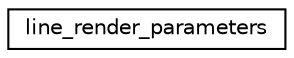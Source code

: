 digraph "Graphical Class Hierarchy"
{
 // LATEX_PDF_SIZE
  edge [fontname="Helvetica",fontsize="10",labelfontname="Helvetica",labelfontsize="10"];
  node [fontname="Helvetica",fontsize="10",shape=record];
  rankdir="LR";
  Node0 [label="line_render_parameters",height=0.2,width=0.4,color="black", fillcolor="white", style="filled",URL="$structline__render__parameters.html",tooltip=" "];
}
